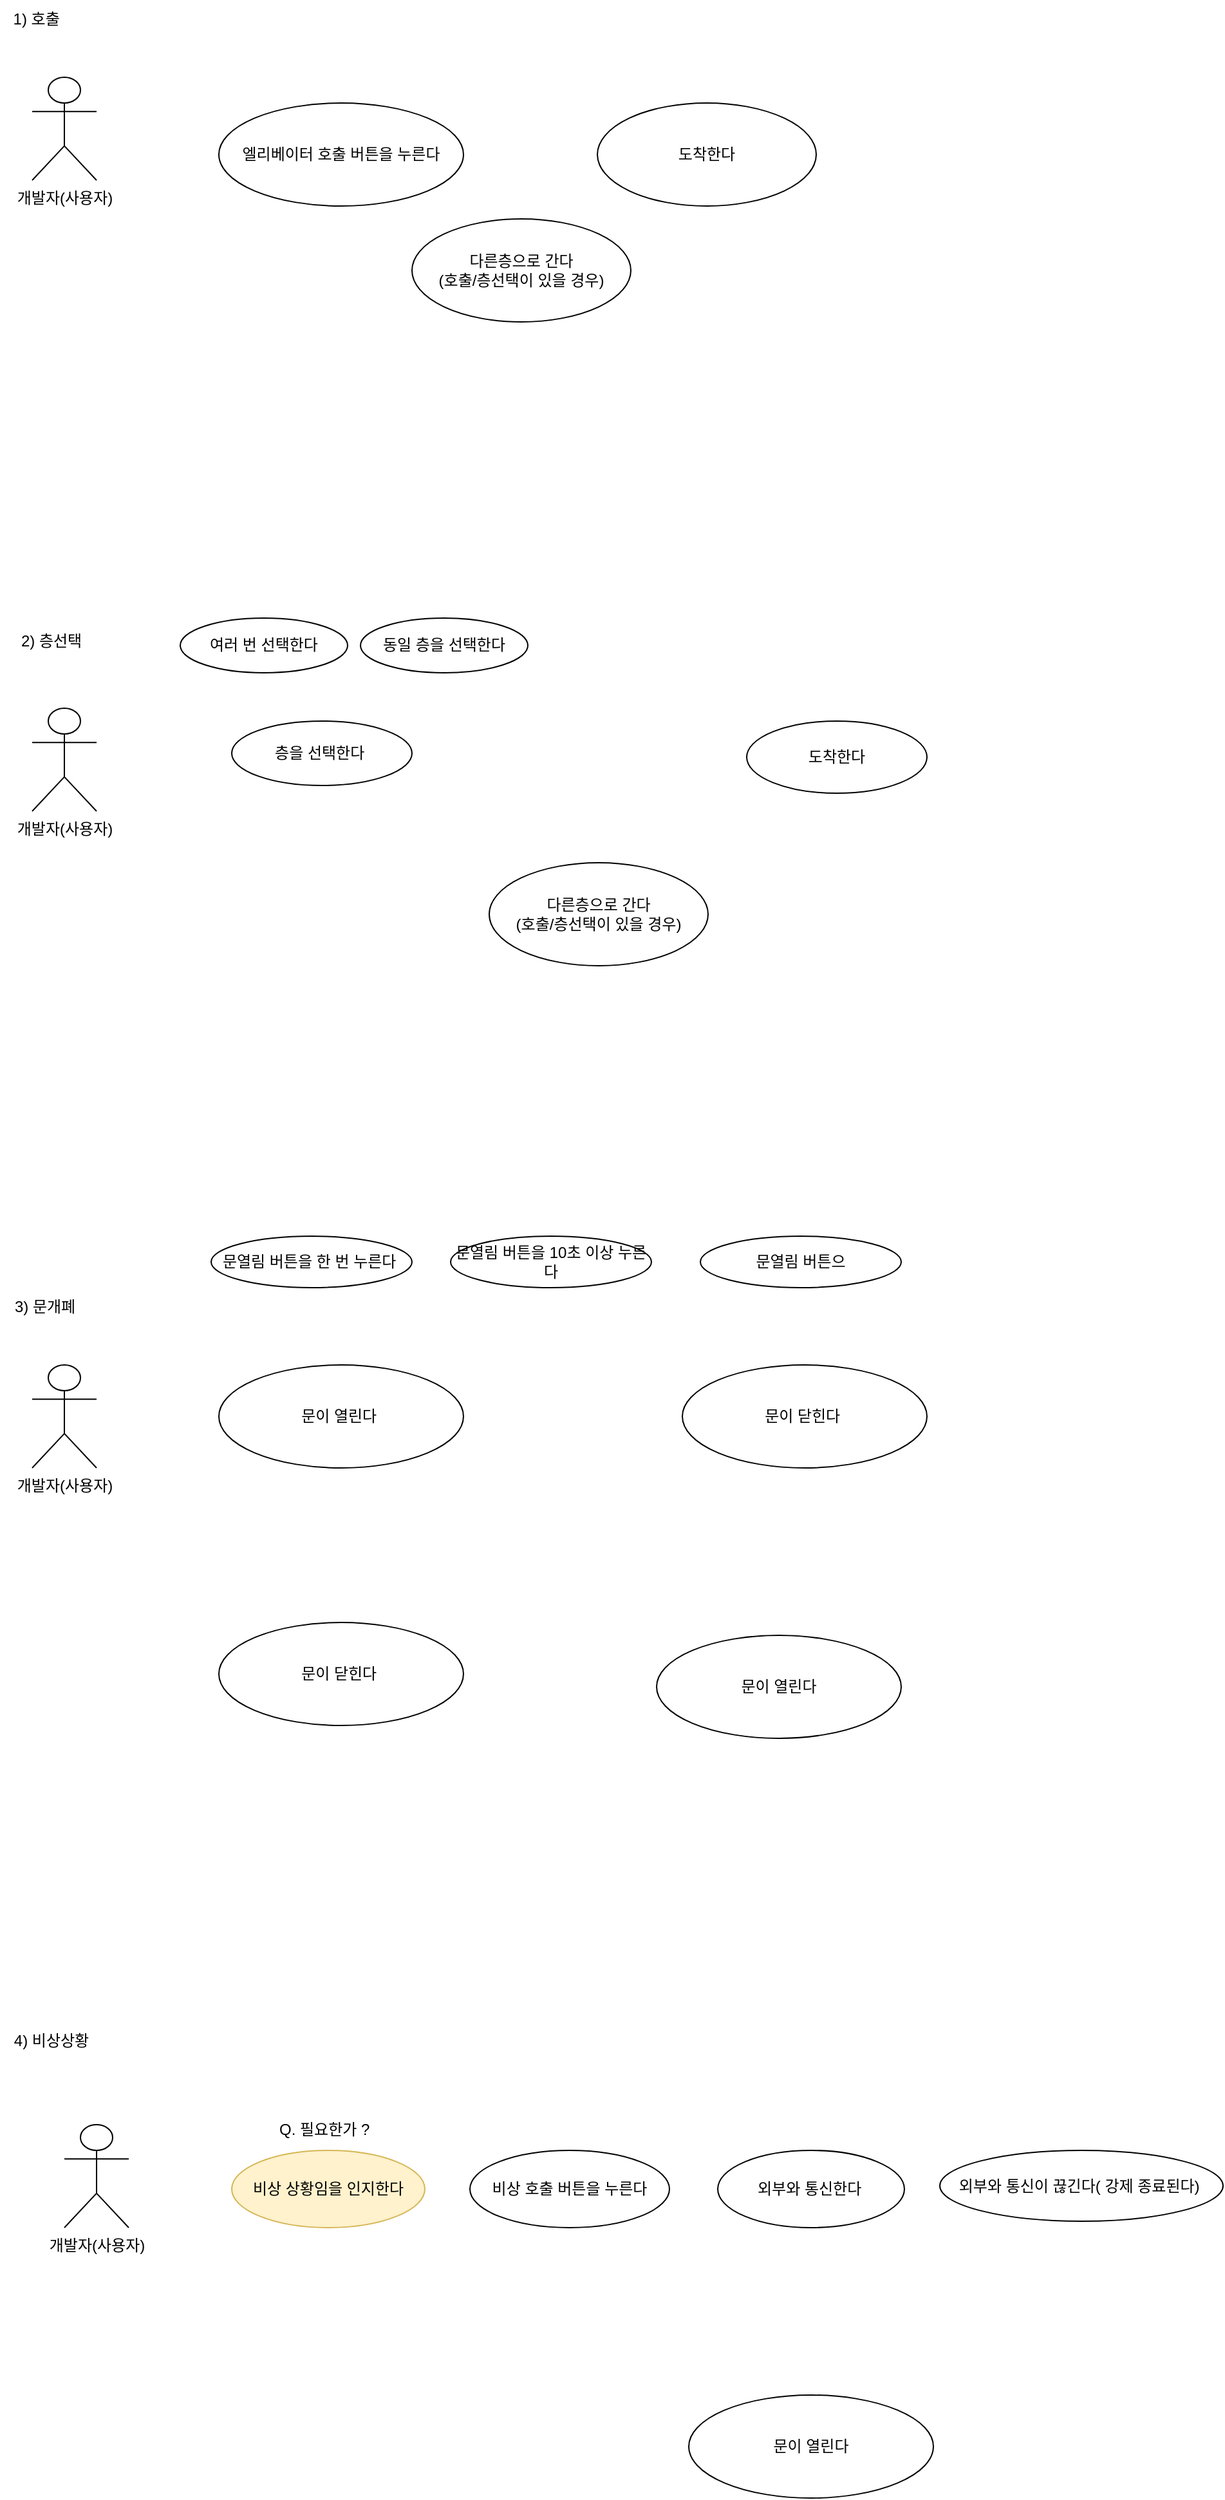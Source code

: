 <mxfile version="22.1.3" type="github">
  <diagram name="페이지-1" id="WGsCbrwX18A5P7vnuOGX">
    <mxGraphModel dx="1728" dy="2094" grid="1" gridSize="10" guides="1" tooltips="1" connect="1" arrows="1" fold="1" page="1" pageScale="1" pageWidth="827" pageHeight="1169" math="0" shadow="0">
      <root>
        <mxCell id="0" />
        <mxCell id="1" parent="0" />
        <mxCell id="H05cbDyKLhoiTRfVVWsK-1" value="1) 호출&amp;nbsp;" style="text;html=1;strokeColor=none;fillColor=none;align=center;verticalAlign=middle;whiteSpace=wrap;rounded=0;" vertex="1" parent="1">
          <mxGeometry y="-1150" width="60" height="30" as="geometry" />
        </mxCell>
        <mxCell id="H05cbDyKLhoiTRfVVWsK-2" value="2) 층선택" style="text;html=1;strokeColor=none;fillColor=none;align=center;verticalAlign=middle;whiteSpace=wrap;rounded=0;" vertex="1" parent="1">
          <mxGeometry x="10" y="-660" width="60" height="15" as="geometry" />
        </mxCell>
        <mxCell id="H05cbDyKLhoiTRfVVWsK-3" value="3) 문개폐" style="text;html=1;strokeColor=none;fillColor=none;align=center;verticalAlign=middle;whiteSpace=wrap;rounded=0;" vertex="1" parent="1">
          <mxGeometry x="5" y="-150" width="60" height="30" as="geometry" />
        </mxCell>
        <mxCell id="H05cbDyKLhoiTRfVVWsK-4" value="4) 비상상황" style="text;html=1;strokeColor=none;fillColor=none;align=center;verticalAlign=middle;whiteSpace=wrap;rounded=0;" vertex="1" parent="1">
          <mxGeometry x="5" y="420" width="70" height="30" as="geometry" />
        </mxCell>
        <mxCell id="H05cbDyKLhoiTRfVVWsK-5" value="개발자(사용자)" style="shape=umlActor;verticalLabelPosition=bottom;verticalAlign=top;html=1;outlineConnect=0;" vertex="1" parent="1">
          <mxGeometry x="25" y="-1090" width="50" height="80" as="geometry" />
        </mxCell>
        <mxCell id="H05cbDyKLhoiTRfVVWsK-6" value="엘리베이터 호출 버튼을 누른다" style="ellipse;whiteSpace=wrap;html=1;" vertex="1" parent="1">
          <mxGeometry x="170" y="-1070" width="190" height="80" as="geometry" />
        </mxCell>
        <mxCell id="H05cbDyKLhoiTRfVVWsK-7" value="도착한다" style="ellipse;whiteSpace=wrap;html=1;" vertex="1" parent="1">
          <mxGeometry x="464" y="-1070" width="170" height="80" as="geometry" />
        </mxCell>
        <mxCell id="H05cbDyKLhoiTRfVVWsK-8" value="다른층으로 간다&lt;br&gt;(호출/층선택이 있을 경우)" style="ellipse;whiteSpace=wrap;html=1;" vertex="1" parent="1">
          <mxGeometry x="320" y="-980" width="170" height="80" as="geometry" />
        </mxCell>
        <mxCell id="H05cbDyKLhoiTRfVVWsK-9" value="개발자(사용자)" style="shape=umlActor;verticalLabelPosition=bottom;verticalAlign=top;html=1;outlineConnect=0;" vertex="1" parent="1">
          <mxGeometry x="25" y="-600" width="50" height="80" as="geometry" />
        </mxCell>
        <mxCell id="H05cbDyKLhoiTRfVVWsK-10" value="층을 선택한다&amp;nbsp;" style="ellipse;whiteSpace=wrap;html=1;" vertex="1" parent="1">
          <mxGeometry x="180" y="-590" width="140" height="50" as="geometry" />
        </mxCell>
        <mxCell id="H05cbDyKLhoiTRfVVWsK-11" value="도착한다" style="ellipse;whiteSpace=wrap;html=1;" vertex="1" parent="1">
          <mxGeometry x="580" y="-590" width="140" height="56" as="geometry" />
        </mxCell>
        <mxCell id="H05cbDyKLhoiTRfVVWsK-12" value="다른층으로 간다&lt;br&gt;(호출/층선택이 있을 경우)" style="ellipse;whiteSpace=wrap;html=1;" vertex="1" parent="1">
          <mxGeometry x="380" y="-480" width="170" height="80" as="geometry" />
        </mxCell>
        <mxCell id="H05cbDyKLhoiTRfVVWsK-13" value="동일 층을 선택한다" style="ellipse;whiteSpace=wrap;html=1;" vertex="1" parent="1">
          <mxGeometry x="280" y="-670" width="130" height="42.5" as="geometry" />
        </mxCell>
        <mxCell id="H05cbDyKLhoiTRfVVWsK-14" value="여러 번 선택한다" style="ellipse;whiteSpace=wrap;html=1;" vertex="1" parent="1">
          <mxGeometry x="140" y="-670" width="130" height="42.5" as="geometry" />
        </mxCell>
        <mxCell id="H05cbDyKLhoiTRfVVWsK-15" value="개발자(사용자)" style="shape=umlActor;verticalLabelPosition=bottom;verticalAlign=top;html=1;outlineConnect=0;" vertex="1" parent="1">
          <mxGeometry x="25" y="-90" width="50" height="80" as="geometry" />
        </mxCell>
        <mxCell id="H05cbDyKLhoiTRfVVWsK-16" value="문이 열린다&amp;nbsp;" style="ellipse;whiteSpace=wrap;html=1;" vertex="1" parent="1">
          <mxGeometry x="170" y="-90" width="190" height="80" as="geometry" />
        </mxCell>
        <mxCell id="H05cbDyKLhoiTRfVVWsK-17" value="문이 닫힌다&amp;nbsp;" style="ellipse;whiteSpace=wrap;html=1;" vertex="1" parent="1">
          <mxGeometry x="170" y="110" width="190" height="80" as="geometry" />
        </mxCell>
        <mxCell id="H05cbDyKLhoiTRfVVWsK-18" value="문열림 버튼을 한 번 누른다&amp;nbsp;" style="ellipse;whiteSpace=wrap;html=1;" vertex="1" parent="1">
          <mxGeometry x="164" y="-190" width="156" height="40" as="geometry" />
        </mxCell>
        <mxCell id="H05cbDyKLhoiTRfVVWsK-19" value="문이 열린다" style="ellipse;whiteSpace=wrap;html=1;" vertex="1" parent="1">
          <mxGeometry x="510" y="120" width="190" height="80" as="geometry" />
        </mxCell>
        <mxCell id="H05cbDyKLhoiTRfVVWsK-20" value="문열림 버튼을 10초 이상 누른다" style="ellipse;whiteSpace=wrap;html=1;" vertex="1" parent="1">
          <mxGeometry x="350" y="-190" width="156" height="40" as="geometry" />
        </mxCell>
        <mxCell id="H05cbDyKLhoiTRfVVWsK-21" value="문열림 버튼으" style="ellipse;whiteSpace=wrap;html=1;" vertex="1" parent="1">
          <mxGeometry x="544" y="-190" width="156" height="40" as="geometry" />
        </mxCell>
        <mxCell id="H05cbDyKLhoiTRfVVWsK-22" value="문이 닫힌다&amp;nbsp;" style="ellipse;whiteSpace=wrap;html=1;" vertex="1" parent="1">
          <mxGeometry x="530" y="-90" width="190" height="80" as="geometry" />
        </mxCell>
        <mxCell id="H05cbDyKLhoiTRfVVWsK-23" value="개발자(사용자)" style="shape=umlActor;verticalLabelPosition=bottom;verticalAlign=top;html=1;outlineConnect=0;" vertex="1" parent="1">
          <mxGeometry x="50" y="500" width="50" height="80" as="geometry" />
        </mxCell>
        <mxCell id="H05cbDyKLhoiTRfVVWsK-24" value="비상 호출 버튼을 누른다" style="ellipse;whiteSpace=wrap;html=1;" vertex="1" parent="1">
          <mxGeometry x="365" y="520" width="155" height="60" as="geometry" />
        </mxCell>
        <mxCell id="H05cbDyKLhoiTRfVVWsK-25" value="비상 상황임을 인지한다" style="ellipse;whiteSpace=wrap;html=1;fillColor=#fff2cc;strokeColor=#d6b656;" vertex="1" parent="1">
          <mxGeometry x="180" y="520" width="150" height="60" as="geometry" />
        </mxCell>
        <mxCell id="H05cbDyKLhoiTRfVVWsK-26" value="문이 열린다" style="ellipse;whiteSpace=wrap;html=1;" vertex="1" parent="1">
          <mxGeometry x="535" y="710" width="190" height="80" as="geometry" />
        </mxCell>
        <mxCell id="H05cbDyKLhoiTRfVVWsK-27" value="외부와 통신한다&amp;nbsp;" style="ellipse;whiteSpace=wrap;html=1;" vertex="1" parent="1">
          <mxGeometry x="557.5" y="520" width="145" height="60" as="geometry" />
        </mxCell>
        <mxCell id="H05cbDyKLhoiTRfVVWsK-28" value="외부와 통신이 끊긴다( 강제 종료된다)&amp;nbsp;" style="ellipse;whiteSpace=wrap;html=1;" vertex="1" parent="1">
          <mxGeometry x="730" y="520" width="220" height="55" as="geometry" />
        </mxCell>
        <mxCell id="H05cbDyKLhoiTRfVVWsK-29" value="&lt;div style=&quot;text-align: center;&quot;&gt;Q. 필요한가 ?&amp;nbsp;&lt;/div&gt;" style="text;whiteSpace=wrap;html=1;" vertex="1" parent="1">
          <mxGeometry x="215" y="490" width="100" height="20" as="geometry" />
        </mxCell>
      </root>
    </mxGraphModel>
  </diagram>
</mxfile>
